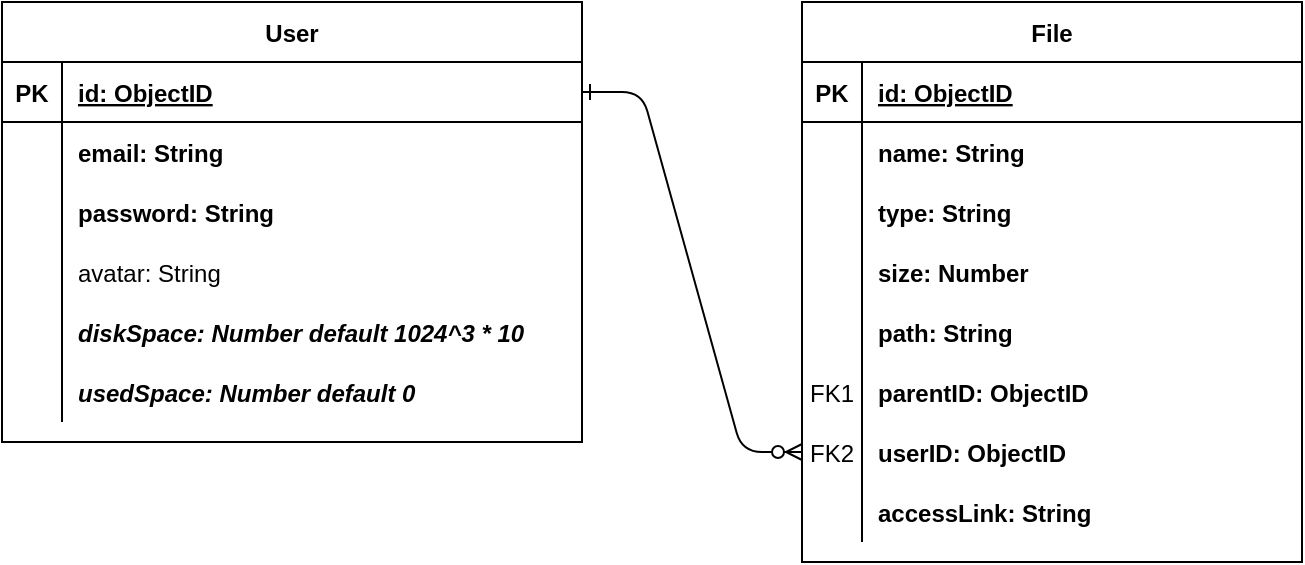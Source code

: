 <mxfile version="14.4.9" type="device"><diagram id="R2lEEEUBdFMjLlhIrx00" name="Page-1"><mxGraphModel dx="460" dy="737" grid="1" gridSize="10" guides="1" tooltips="1" connect="1" arrows="1" fold="1" page="1" pageScale="1" pageWidth="850" pageHeight="1100" math="0" shadow="0" extFonts="Permanent Marker^https://fonts.googleapis.com/css?family=Permanent+Marker"><root><mxCell id="0"/><mxCell id="1" parent="0"/><mxCell id="C-vyLk0tnHw3VtMMgP7b-1" value="" style="edgeStyle=entityRelationEdgeStyle;endArrow=ERzeroToMany;startArrow=ERone;endFill=1;startFill=0;entryX=0;entryY=0.5;entryDx=0;entryDy=0;" parent="1" source="C-vyLk0tnHw3VtMMgP7b-24" target="59HsejBrBN0vdZfHbjGp-22" edge="1"><mxGeometry width="100" height="100" relative="1" as="geometry"><mxPoint x="340" y="720" as="sourcePoint"/><mxPoint x="440" y="620" as="targetPoint"/></mxGeometry></mxCell><mxCell id="C-vyLk0tnHw3VtMMgP7b-2" value="File" style="shape=table;startSize=30;container=1;collapsible=1;childLayout=tableLayout;fixedRows=1;rowLines=0;fontStyle=1;align=center;resizeLast=1;" parent="1" vertex="1"><mxGeometry x="450" y="120" width="250" height="280" as="geometry"/></mxCell><mxCell id="C-vyLk0tnHw3VtMMgP7b-3" value="" style="shape=partialRectangle;collapsible=0;dropTarget=0;pointerEvents=0;fillColor=none;points=[[0,0.5],[1,0.5]];portConstraint=eastwest;top=0;left=0;right=0;bottom=1;" parent="C-vyLk0tnHw3VtMMgP7b-2" vertex="1"><mxGeometry y="30" width="250" height="30" as="geometry"/></mxCell><mxCell id="C-vyLk0tnHw3VtMMgP7b-4" value="PK" style="shape=partialRectangle;overflow=hidden;connectable=0;fillColor=none;top=0;left=0;bottom=0;right=0;fontStyle=1;" parent="C-vyLk0tnHw3VtMMgP7b-3" vertex="1"><mxGeometry width="30" height="30" as="geometry"/></mxCell><mxCell id="C-vyLk0tnHw3VtMMgP7b-5" value="id: ObjectID" style="shape=partialRectangle;overflow=hidden;connectable=0;fillColor=none;top=0;left=0;bottom=0;right=0;align=left;spacingLeft=6;fontStyle=5;" parent="C-vyLk0tnHw3VtMMgP7b-3" vertex="1"><mxGeometry x="30" width="220" height="30" as="geometry"/></mxCell><mxCell id="C-vyLk0tnHw3VtMMgP7b-6" value="" style="shape=partialRectangle;collapsible=0;dropTarget=0;pointerEvents=0;fillColor=none;points=[[0,0.5],[1,0.5]];portConstraint=eastwest;top=0;left=0;right=0;bottom=0;" parent="C-vyLk0tnHw3VtMMgP7b-2" vertex="1"><mxGeometry y="60" width="250" height="30" as="geometry"/></mxCell><mxCell id="C-vyLk0tnHw3VtMMgP7b-7" value="" style="shape=partialRectangle;overflow=hidden;connectable=0;fillColor=none;top=0;left=0;bottom=0;right=0;" parent="C-vyLk0tnHw3VtMMgP7b-6" vertex="1"><mxGeometry width="30" height="30" as="geometry"/></mxCell><mxCell id="C-vyLk0tnHw3VtMMgP7b-8" value="name: String" style="shape=partialRectangle;overflow=hidden;connectable=0;fillColor=none;top=0;left=0;bottom=0;right=0;align=left;spacingLeft=6;fontStyle=1" parent="C-vyLk0tnHw3VtMMgP7b-6" vertex="1"><mxGeometry x="30" width="220" height="30" as="geometry"/></mxCell><mxCell id="59HsejBrBN0vdZfHbjGp-13" value="" style="shape=partialRectangle;collapsible=0;dropTarget=0;pointerEvents=0;fillColor=none;points=[[0,0.5],[1,0.5]];portConstraint=eastwest;top=0;left=0;right=0;bottom=0;" parent="C-vyLk0tnHw3VtMMgP7b-2" vertex="1"><mxGeometry y="90" width="250" height="30" as="geometry"/></mxCell><mxCell id="59HsejBrBN0vdZfHbjGp-14" value="" style="shape=partialRectangle;overflow=hidden;connectable=0;fillColor=none;top=0;left=0;bottom=0;right=0;" parent="59HsejBrBN0vdZfHbjGp-13" vertex="1"><mxGeometry width="30" height="30" as="geometry"/></mxCell><mxCell id="59HsejBrBN0vdZfHbjGp-15" value="type: String" style="shape=partialRectangle;overflow=hidden;connectable=0;fillColor=none;top=0;left=0;bottom=0;right=0;align=left;spacingLeft=6;fontStyle=1" parent="59HsejBrBN0vdZfHbjGp-13" vertex="1"><mxGeometry x="30" width="220" height="30" as="geometry"/></mxCell><mxCell id="59HsejBrBN0vdZfHbjGp-16" value="" style="shape=partialRectangle;collapsible=0;dropTarget=0;pointerEvents=0;fillColor=none;points=[[0,0.5],[1,0.5]];portConstraint=eastwest;top=0;left=0;right=0;bottom=0;" parent="C-vyLk0tnHw3VtMMgP7b-2" vertex="1"><mxGeometry y="120" width="250" height="30" as="geometry"/></mxCell><mxCell id="59HsejBrBN0vdZfHbjGp-17" value="" style="shape=partialRectangle;overflow=hidden;connectable=0;fillColor=none;top=0;left=0;bottom=0;right=0;" parent="59HsejBrBN0vdZfHbjGp-16" vertex="1"><mxGeometry width="30" height="30" as="geometry"/></mxCell><mxCell id="59HsejBrBN0vdZfHbjGp-18" value="size: Number" style="shape=partialRectangle;overflow=hidden;connectable=0;fillColor=none;top=0;left=0;bottom=0;right=0;align=left;spacingLeft=6;fontStyle=1" parent="59HsejBrBN0vdZfHbjGp-16" vertex="1"><mxGeometry x="30" width="220" height="30" as="geometry"/></mxCell><mxCell id="zPu0sOJRQ9jXcX85iH2G-1" value="" style="shape=partialRectangle;collapsible=0;dropTarget=0;pointerEvents=0;fillColor=none;points=[[0,0.5],[1,0.5]];portConstraint=eastwest;top=0;left=0;right=0;bottom=0;" vertex="1" parent="C-vyLk0tnHw3VtMMgP7b-2"><mxGeometry y="150" width="250" height="30" as="geometry"/></mxCell><mxCell id="zPu0sOJRQ9jXcX85iH2G-2" value="" style="shape=partialRectangle;overflow=hidden;connectable=0;fillColor=none;top=0;left=0;bottom=0;right=0;" vertex="1" parent="zPu0sOJRQ9jXcX85iH2G-1"><mxGeometry width="30" height="30" as="geometry"/></mxCell><mxCell id="zPu0sOJRQ9jXcX85iH2G-3" value="path: String" style="shape=partialRectangle;overflow=hidden;connectable=0;fillColor=none;top=0;left=0;bottom=0;right=0;align=left;spacingLeft=6;fontStyle=1" vertex="1" parent="zPu0sOJRQ9jXcX85iH2G-1"><mxGeometry x="30" width="220" height="30" as="geometry"/></mxCell><mxCell id="59HsejBrBN0vdZfHbjGp-19" value="" style="shape=partialRectangle;collapsible=0;dropTarget=0;pointerEvents=0;fillColor=none;points=[[0,0.5],[1,0.5]];portConstraint=eastwest;top=0;left=0;right=0;bottom=0;" parent="C-vyLk0tnHw3VtMMgP7b-2" vertex="1"><mxGeometry y="180" width="250" height="30" as="geometry"/></mxCell><mxCell id="59HsejBrBN0vdZfHbjGp-20" value="FK1" style="shape=partialRectangle;overflow=hidden;connectable=0;fillColor=none;top=0;left=0;bottom=0;right=0;" parent="59HsejBrBN0vdZfHbjGp-19" vertex="1"><mxGeometry width="30" height="30" as="geometry"/></mxCell><mxCell id="59HsejBrBN0vdZfHbjGp-21" value="parentID: ObjectID" style="shape=partialRectangle;overflow=hidden;connectable=0;fillColor=none;top=0;left=0;bottom=0;right=0;align=left;spacingLeft=6;fontStyle=1" parent="59HsejBrBN0vdZfHbjGp-19" vertex="1"><mxGeometry x="30" width="220" height="30" as="geometry"/></mxCell><mxCell id="59HsejBrBN0vdZfHbjGp-22" value="" style="shape=partialRectangle;collapsible=0;dropTarget=0;pointerEvents=0;fillColor=none;points=[[0,0.5],[1,0.5]];portConstraint=eastwest;top=0;left=0;right=0;bottom=0;" parent="C-vyLk0tnHw3VtMMgP7b-2" vertex="1"><mxGeometry y="210" width="250" height="30" as="geometry"/></mxCell><mxCell id="59HsejBrBN0vdZfHbjGp-23" value="FK2" style="shape=partialRectangle;overflow=hidden;connectable=0;fillColor=none;top=0;left=0;bottom=0;right=0;" parent="59HsejBrBN0vdZfHbjGp-22" vertex="1"><mxGeometry width="30" height="30" as="geometry"/></mxCell><mxCell id="59HsejBrBN0vdZfHbjGp-24" value="userID: ObjectID" style="shape=partialRectangle;overflow=hidden;connectable=0;fillColor=none;top=0;left=0;bottom=0;right=0;align=left;spacingLeft=6;fontStyle=1" parent="59HsejBrBN0vdZfHbjGp-22" vertex="1"><mxGeometry x="30" width="220" height="30" as="geometry"/></mxCell><mxCell id="59HsejBrBN0vdZfHbjGp-29" value="" style="shape=partialRectangle;collapsible=0;dropTarget=0;pointerEvents=0;fillColor=none;points=[[0,0.5],[1,0.5]];portConstraint=eastwest;top=0;left=0;right=0;bottom=0;" parent="C-vyLk0tnHw3VtMMgP7b-2" vertex="1"><mxGeometry y="240" width="250" height="30" as="geometry"/></mxCell><mxCell id="59HsejBrBN0vdZfHbjGp-30" value="" style="shape=partialRectangle;overflow=hidden;connectable=0;fillColor=none;top=0;left=0;bottom=0;right=0;" parent="59HsejBrBN0vdZfHbjGp-29" vertex="1"><mxGeometry width="30" height="30" as="geometry"/></mxCell><mxCell id="59HsejBrBN0vdZfHbjGp-31" value="accessLink: String" style="shape=partialRectangle;overflow=hidden;connectable=0;fillColor=none;top=0;left=0;bottom=0;right=0;align=left;spacingLeft=6;fontStyle=1" parent="59HsejBrBN0vdZfHbjGp-29" vertex="1"><mxGeometry x="30" width="220" height="30" as="geometry"/></mxCell><mxCell id="C-vyLk0tnHw3VtMMgP7b-23" value="User" style="shape=table;startSize=30;container=1;collapsible=1;childLayout=tableLayout;fixedRows=1;rowLines=0;fontStyle=1;align=center;resizeLast=1;" parent="1" vertex="1"><mxGeometry x="50" y="120" width="290" height="220" as="geometry"/></mxCell><mxCell id="C-vyLk0tnHw3VtMMgP7b-24" value="" style="shape=partialRectangle;collapsible=0;dropTarget=0;pointerEvents=0;fillColor=none;points=[[0,0.5],[1,0.5]];portConstraint=eastwest;top=0;left=0;right=0;bottom=1;" parent="C-vyLk0tnHw3VtMMgP7b-23" vertex="1"><mxGeometry y="30" width="290" height="30" as="geometry"/></mxCell><mxCell id="C-vyLk0tnHw3VtMMgP7b-25" value="PK" style="shape=partialRectangle;overflow=hidden;connectable=0;fillColor=none;top=0;left=0;bottom=0;right=0;fontStyle=1;" parent="C-vyLk0tnHw3VtMMgP7b-24" vertex="1"><mxGeometry width="30" height="30" as="geometry"/></mxCell><mxCell id="C-vyLk0tnHw3VtMMgP7b-26" value="id: ObjectID" style="shape=partialRectangle;overflow=hidden;connectable=0;fillColor=none;top=0;left=0;bottom=0;right=0;align=left;spacingLeft=6;fontStyle=5;" parent="C-vyLk0tnHw3VtMMgP7b-24" vertex="1"><mxGeometry x="30" width="260" height="30" as="geometry"/></mxCell><mxCell id="C-vyLk0tnHw3VtMMgP7b-27" value="" style="shape=partialRectangle;collapsible=0;dropTarget=0;pointerEvents=0;fillColor=none;points=[[0,0.5],[1,0.5]];portConstraint=eastwest;top=0;left=0;right=0;bottom=0;" parent="C-vyLk0tnHw3VtMMgP7b-23" vertex="1"><mxGeometry y="60" width="290" height="30" as="geometry"/></mxCell><mxCell id="C-vyLk0tnHw3VtMMgP7b-28" value="" style="shape=partialRectangle;overflow=hidden;connectable=0;fillColor=none;top=0;left=0;bottom=0;right=0;" parent="C-vyLk0tnHw3VtMMgP7b-27" vertex="1"><mxGeometry width="30" height="30" as="geometry"/></mxCell><mxCell id="C-vyLk0tnHw3VtMMgP7b-29" value="email: String" style="shape=partialRectangle;overflow=hidden;connectable=0;fillColor=none;top=0;left=0;bottom=0;right=0;align=left;spacingLeft=6;fontStyle=1" parent="C-vyLk0tnHw3VtMMgP7b-27" vertex="1"><mxGeometry x="30" width="260" height="30" as="geometry"/></mxCell><mxCell id="59HsejBrBN0vdZfHbjGp-1" value="" style="shape=partialRectangle;collapsible=0;dropTarget=0;pointerEvents=0;fillColor=none;points=[[0,0.5],[1,0.5]];portConstraint=eastwest;top=0;left=0;right=0;bottom=0;" parent="C-vyLk0tnHw3VtMMgP7b-23" vertex="1"><mxGeometry y="90" width="290" height="30" as="geometry"/></mxCell><mxCell id="59HsejBrBN0vdZfHbjGp-2" value="" style="shape=partialRectangle;overflow=hidden;connectable=0;fillColor=none;top=0;left=0;bottom=0;right=0;" parent="59HsejBrBN0vdZfHbjGp-1" vertex="1"><mxGeometry width="30" height="30" as="geometry"/></mxCell><mxCell id="59HsejBrBN0vdZfHbjGp-3" value="password: String" style="shape=partialRectangle;overflow=hidden;connectable=0;fillColor=none;top=0;left=0;bottom=0;right=0;align=left;spacingLeft=6;fontStyle=1" parent="59HsejBrBN0vdZfHbjGp-1" vertex="1"><mxGeometry x="30" width="260" height="30" as="geometry"/></mxCell><mxCell id="59HsejBrBN0vdZfHbjGp-4" value="" style="shape=partialRectangle;collapsible=0;dropTarget=0;pointerEvents=0;fillColor=none;points=[[0,0.5],[1,0.5]];portConstraint=eastwest;top=0;left=0;right=0;bottom=0;" parent="C-vyLk0tnHw3VtMMgP7b-23" vertex="1"><mxGeometry y="120" width="290" height="30" as="geometry"/></mxCell><mxCell id="59HsejBrBN0vdZfHbjGp-5" value="" style="shape=partialRectangle;overflow=hidden;connectable=0;fillColor=none;top=0;left=0;bottom=0;right=0;" parent="59HsejBrBN0vdZfHbjGp-4" vertex="1"><mxGeometry width="30" height="30" as="geometry"/></mxCell><mxCell id="59HsejBrBN0vdZfHbjGp-6" value="avatar: String" style="shape=partialRectangle;overflow=hidden;connectable=0;fillColor=none;top=0;left=0;bottom=0;right=0;align=left;spacingLeft=6;" parent="59HsejBrBN0vdZfHbjGp-4" vertex="1"><mxGeometry x="30" width="260" height="30" as="geometry"/></mxCell><mxCell id="59HsejBrBN0vdZfHbjGp-7" value="" style="shape=partialRectangle;collapsible=0;dropTarget=0;pointerEvents=0;fillColor=none;points=[[0,0.5],[1,0.5]];portConstraint=eastwest;top=0;left=0;right=0;bottom=0;" parent="C-vyLk0tnHw3VtMMgP7b-23" vertex="1"><mxGeometry y="150" width="290" height="30" as="geometry"/></mxCell><mxCell id="59HsejBrBN0vdZfHbjGp-8" value="" style="shape=partialRectangle;overflow=hidden;connectable=0;fillColor=none;top=0;left=0;bottom=0;right=0;" parent="59HsejBrBN0vdZfHbjGp-7" vertex="1"><mxGeometry width="30" height="30" as="geometry"/></mxCell><mxCell id="59HsejBrBN0vdZfHbjGp-9" value="diskSpace: Number default 1024^3 * 10" style="shape=partialRectangle;overflow=hidden;connectable=0;fillColor=none;top=0;left=0;bottom=0;right=0;align=left;spacingLeft=6;fontStyle=3" parent="59HsejBrBN0vdZfHbjGp-7" vertex="1"><mxGeometry x="30" width="260" height="30" as="geometry"/></mxCell><mxCell id="59HsejBrBN0vdZfHbjGp-10" value="" style="shape=partialRectangle;collapsible=0;dropTarget=0;pointerEvents=0;fillColor=none;points=[[0,0.5],[1,0.5]];portConstraint=eastwest;top=0;left=0;right=0;bottom=0;" parent="C-vyLk0tnHw3VtMMgP7b-23" vertex="1"><mxGeometry y="180" width="290" height="30" as="geometry"/></mxCell><mxCell id="59HsejBrBN0vdZfHbjGp-11" value="" style="shape=partialRectangle;overflow=hidden;connectable=0;fillColor=none;top=0;left=0;bottom=0;right=0;" parent="59HsejBrBN0vdZfHbjGp-10" vertex="1"><mxGeometry width="30" height="30" as="geometry"/></mxCell><mxCell id="59HsejBrBN0vdZfHbjGp-12" value="usedSpace: Number default 0" style="shape=partialRectangle;overflow=hidden;connectable=0;fillColor=none;top=0;left=0;bottom=0;right=0;align=left;spacingLeft=6;fontStyle=3" parent="59HsejBrBN0vdZfHbjGp-10" vertex="1"><mxGeometry x="30" width="260" height="30" as="geometry"/></mxCell></root></mxGraphModel></diagram></mxfile>
